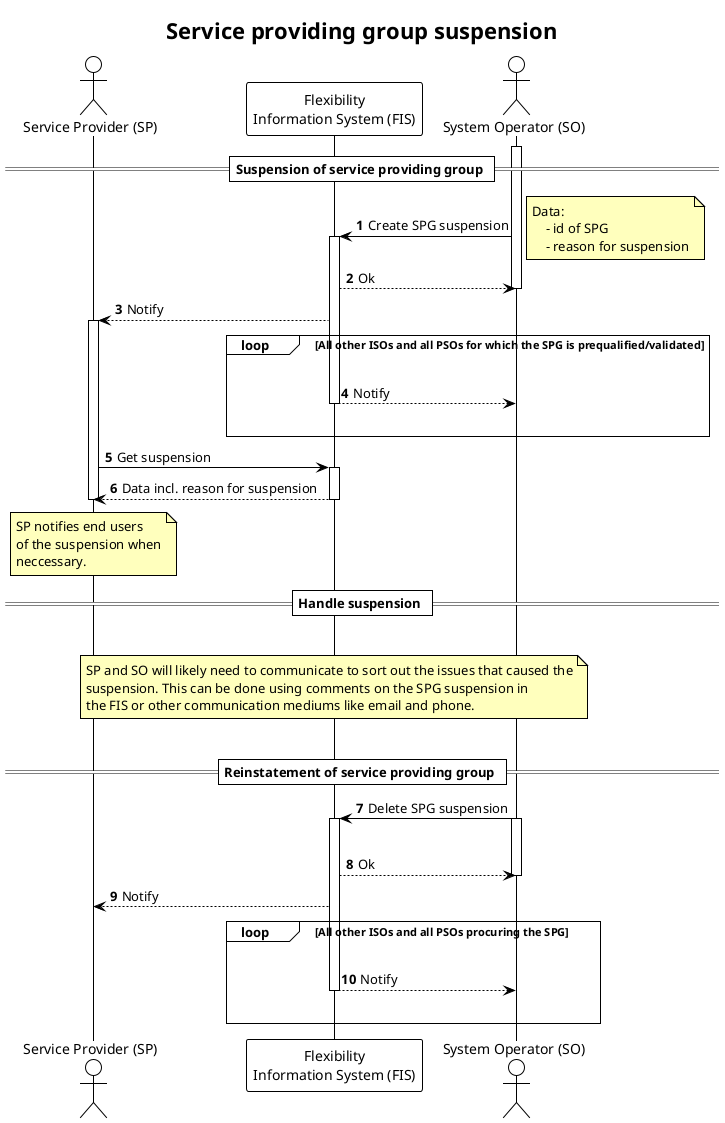 @startuml service_providing_group_suspension

!theme plain

title Service providing group suspension

autonumber
skinparam note {
    BackgroundColor #FFFFBD
}

actor "Service Provider (SP)" as SP
participant "Flexibility\nInformation System (FIS)" as FIS
actor "System Operator (SO)" as SO

== Suspension of service providing group ==

activate SO
SO -> FIS: Create SPG suspension

note right
    Data:
        - id of SPG
        - reason for suspension
end note

activate FIS

FIS --> SO: Ok
deactivate SO
FIS --> SP: Notify
activate SP
loop All other ISOs and all PSOs for which the SPG is prequalified/validated
    |||
    FIS --> SO: Notify
    deactivate FIS
    |||
end

SP -> FIS: Get suspension
activate FIS
FIS --> SP: Data incl. reason for suspension
deactivate FIS

note over SP
    SP notifies end users
    of the suspension when
    neccessary.
end note


== Handle suspension ==
|||
note over FIS
    SP and SO will likely need to communicate to sort out the issues that caused the
    suspension. This can be done using comments on the SPG suspension in
    the FIS or other communication mediums like email and phone.
end note
|||
deactivate SP
== Reinstatement of service providing group ==

SO -> FIS: Delete SPG suspension
activate SO
|||
activate FIS
FIS --> SO: Ok
deactivate SO
FIS --> SP: Notify

loop All other ISOs and all PSOs procuring the SPG
    |||
    FIS --> SO: Notify
    deactivate FIS
    |||
end